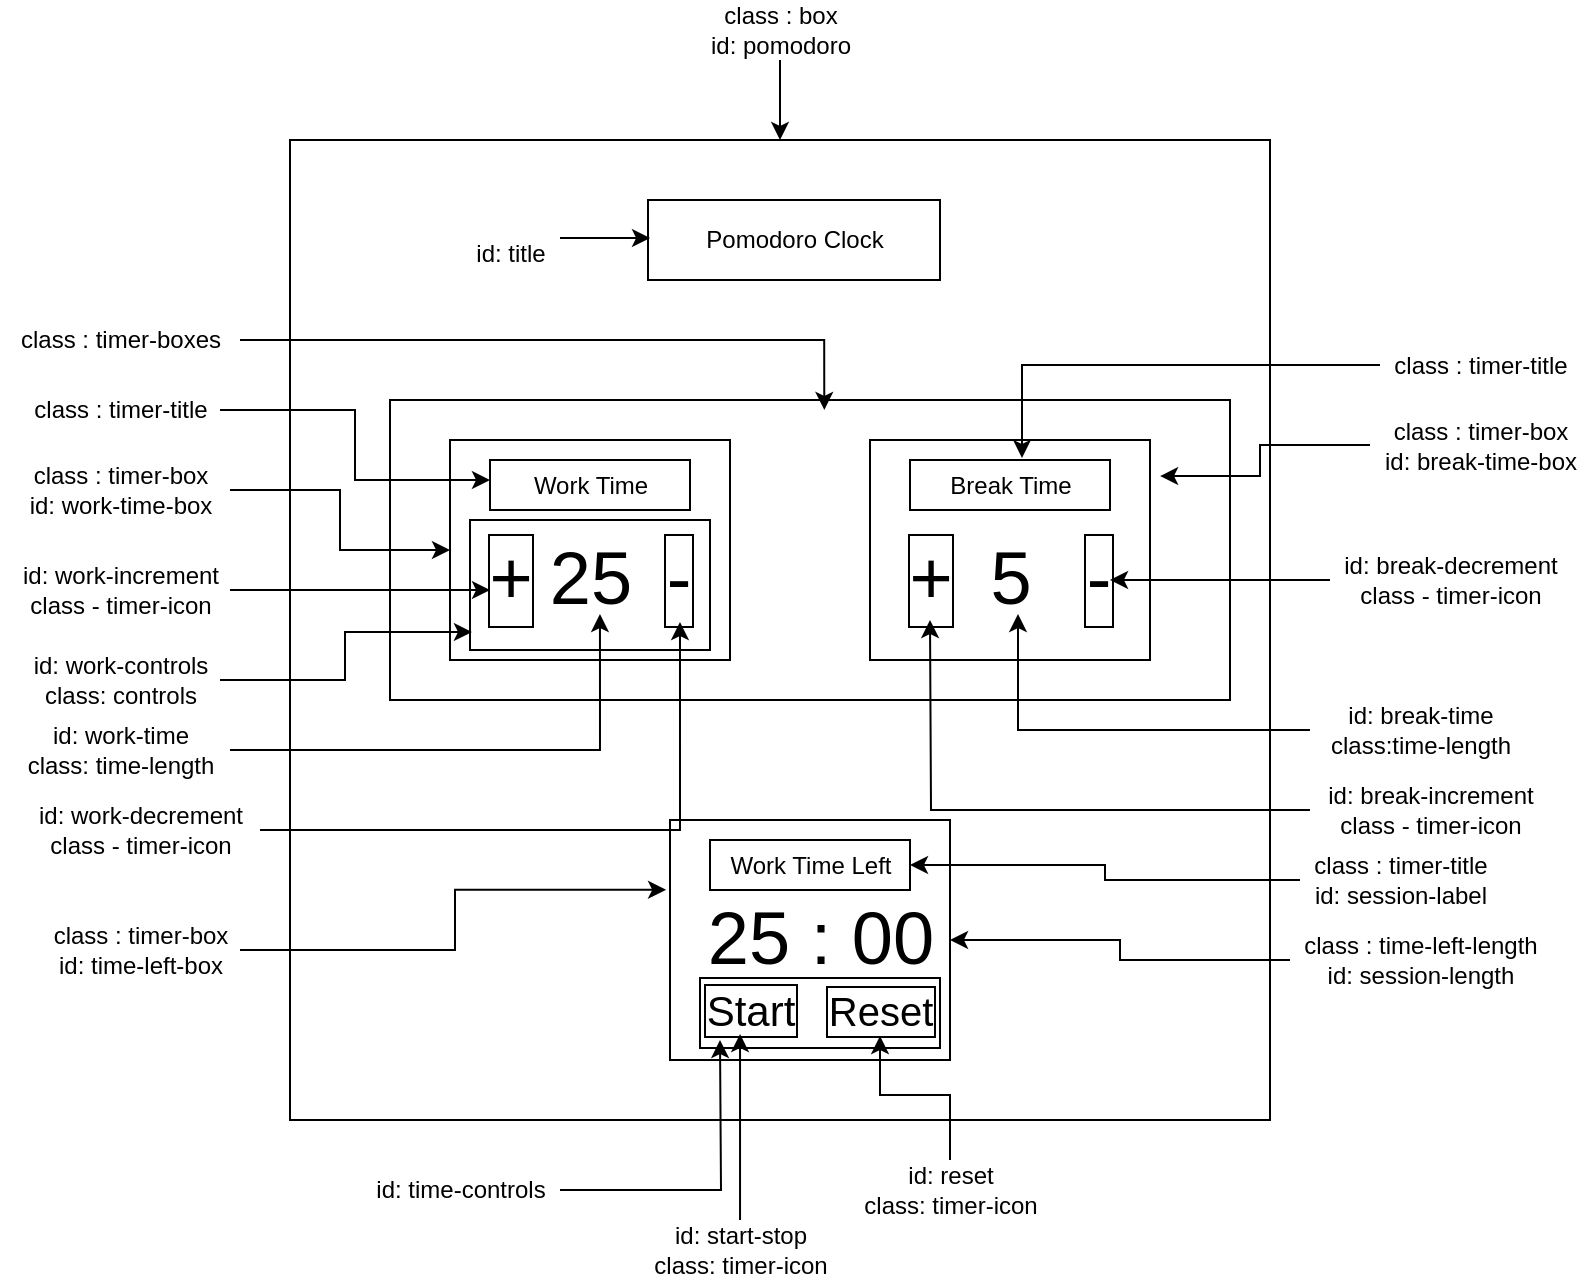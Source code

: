 <mxfile version="13.9.9" type="device"><diagram id="BOnUmsuCvi4wZu6JBNxZ" name="Page-1"><mxGraphModel dx="864" dy="494" grid="1" gridSize="10" guides="1" tooltips="1" connect="1" arrows="1" fold="1" page="1" pageScale="1" pageWidth="827" pageHeight="1169" math="0" shadow="0"><root><mxCell id="0"/><mxCell id="1" parent="0"/><mxCell id="-RkwUfSJmrKwmUS9zIzn-1" value="" style="whiteSpace=wrap;html=1;aspect=fixed;" parent="1" vertex="1"><mxGeometry x="180" y="80" width="490" height="490" as="geometry"/></mxCell><mxCell id="-RkwUfSJmrKwmUS9zIzn-48" value="" style="verticalLabelPosition=bottom;verticalAlign=top;html=1;shape=mxgraph.basic.rect;fillColor2=none;strokeWidth=1;size=20;indent=5;" parent="1" vertex="1"><mxGeometry x="370" y="420" width="140" height="120" as="geometry"/></mxCell><mxCell id="p0XEGqjKy50TlzNb_M1o-4" value="" style="rounded=0;whiteSpace=wrap;html=1;" parent="1" vertex="1"><mxGeometry x="385" y="499" width="120" height="35" as="geometry"/></mxCell><mxCell id="-RkwUfSJmrKwmUS9zIzn-7" value="" style="verticalLabelPosition=bottom;verticalAlign=top;html=1;shape=mxgraph.basic.rect;fillColor2=none;strokeWidth=1;size=20;indent=5;" parent="1" vertex="1"><mxGeometry x="230" y="210" width="420" height="150" as="geometry"/></mxCell><mxCell id="-RkwUfSJmrKwmUS9zIzn-8" value="" style="verticalLabelPosition=bottom;verticalAlign=top;html=1;shape=mxgraph.basic.rect;fillColor2=none;strokeWidth=1;size=20;indent=5;" parent="1" vertex="1"><mxGeometry x="260" y="230" width="140" height="110" as="geometry"/></mxCell><mxCell id="p0XEGqjKy50TlzNb_M1o-1" value="" style="rounded=0;whiteSpace=wrap;html=1;" parent="1" vertex="1"><mxGeometry x="270" y="270" width="120" height="65" as="geometry"/></mxCell><mxCell id="-RkwUfSJmrKwmUS9zIzn-66" style="edgeStyle=orthogonalEdgeStyle;rounded=0;orthogonalLoop=1;jettySize=auto;html=1;" parent="1" source="-RkwUfSJmrKwmUS9zIzn-2" target="-RkwUfSJmrKwmUS9zIzn-1" edge="1"><mxGeometry relative="1" as="geometry"/></mxCell><mxCell id="-RkwUfSJmrKwmUS9zIzn-2" value="class : box&lt;br&gt;id: pomodoro" style="text;html=1;resizable=0;autosize=1;align=center;verticalAlign=middle;points=[];fillColor=none;strokeColor=none;rounded=0;" parent="1" vertex="1"><mxGeometry x="380" y="10" width="90" height="30" as="geometry"/></mxCell><mxCell id="-RkwUfSJmrKwmUS9zIzn-4" value="Pomodoro Clock" style="verticalLabelPosition=middle;verticalAlign=middle;html=1;shape=mxgraph.basic.rect;fillColor2=none;strokeWidth=1;size=20;indent=5;labelPosition=center;align=center;" parent="1" vertex="1"><mxGeometry x="359" y="110" width="146" height="40" as="geometry"/></mxCell><mxCell id="-RkwUfSJmrKwmUS9zIzn-6" style="edgeStyle=orthogonalEdgeStyle;rounded=0;orthogonalLoop=1;jettySize=auto;html=1;entryX=0.007;entryY=0.475;entryDx=0;entryDy=0;entryPerimeter=0;" parent="1" source="-RkwUfSJmrKwmUS9zIzn-5" target="-RkwUfSJmrKwmUS9zIzn-4" edge="1"><mxGeometry relative="1" as="geometry"/></mxCell><mxCell id="-RkwUfSJmrKwmUS9zIzn-5" value="&lt;br&gt;id: title" style="text;html=1;resizable=0;autosize=1;align=center;verticalAlign=middle;points=[];fillColor=none;strokeColor=none;rounded=0;" parent="1" vertex="1"><mxGeometry x="265" y="114" width="50" height="30" as="geometry"/></mxCell><mxCell id="-RkwUfSJmrKwmUS9zIzn-10" style="edgeStyle=orthogonalEdgeStyle;rounded=0;orthogonalLoop=1;jettySize=auto;html=1;" parent="1" source="-RkwUfSJmrKwmUS9zIzn-9" target="-RkwUfSJmrKwmUS9zIzn-8" edge="1"><mxGeometry relative="1" as="geometry"/></mxCell><mxCell id="-RkwUfSJmrKwmUS9zIzn-9" value="class : timer-box&lt;br&gt;id: work-time-box" style="text;html=1;resizable=0;autosize=1;align=center;verticalAlign=middle;points=[];fillColor=none;strokeColor=none;rounded=0;" parent="1" vertex="1"><mxGeometry x="40" y="240" width="110" height="30" as="geometry"/></mxCell><mxCell id="-RkwUfSJmrKwmUS9zIzn-11" value="Work Time" style="verticalLabelPosition=middle;verticalAlign=middle;html=1;shape=mxgraph.basic.rect;fillColor2=none;strokeWidth=1;size=20;indent=5;labelPosition=center;align=center;" parent="1" vertex="1"><mxGeometry x="280" y="240" width="100" height="25" as="geometry"/></mxCell><mxCell id="-RkwUfSJmrKwmUS9zIzn-13" style="edgeStyle=orthogonalEdgeStyle;rounded=0;orthogonalLoop=1;jettySize=auto;html=1;entryX=0;entryY=0.4;entryDx=0;entryDy=0;entryPerimeter=0;" parent="1" source="-RkwUfSJmrKwmUS9zIzn-12" target="-RkwUfSJmrKwmUS9zIzn-11" edge="1"><mxGeometry relative="1" as="geometry"/></mxCell><mxCell id="-RkwUfSJmrKwmUS9zIzn-12" value="class : timer-title" style="text;html=1;resizable=0;autosize=1;align=center;verticalAlign=middle;points=[];fillColor=none;strokeColor=none;rounded=0;" parent="1" vertex="1"><mxGeometry x="45" y="205" width="100" height="20" as="geometry"/></mxCell><mxCell id="-RkwUfSJmrKwmUS9zIzn-16" value="&lt;font style=&quot;font-size: 37px&quot;&gt;+&lt;/font&gt;" style="text;html=1;resizable=0;autosize=1;align=center;verticalAlign=middle;points=[];fillColor=none;strokeColor=none;rounded=0;labelBorderColor=#000000;" parent="1" vertex="1"><mxGeometry x="270" y="285" width="40" height="30" as="geometry"/></mxCell><mxCell id="-RkwUfSJmrKwmUS9zIzn-17" value="&lt;font style=&quot;font-size: 37px&quot;&gt;-&lt;/font&gt;" style="text;html=1;resizable=0;autosize=1;align=center;verticalAlign=middle;points=[];fillColor=none;strokeColor=none;rounded=0;labelBorderColor=#000000;" parent="1" vertex="1"><mxGeometry x="359" y="285" width="30" height="30" as="geometry"/></mxCell><mxCell id="-RkwUfSJmrKwmUS9zIzn-18" value="&lt;font style=&quot;font-size: 37px&quot;&gt;25&lt;/font&gt;" style="text;html=1;resizable=0;autosize=1;align=center;verticalAlign=middle;points=[];fillColor=none;strokeColor=none;rounded=0;" parent="1" vertex="1"><mxGeometry x="300" y="285" width="60" height="30" as="geometry"/></mxCell><mxCell id="-RkwUfSJmrKwmUS9zIzn-24" style="edgeStyle=orthogonalEdgeStyle;rounded=0;orthogonalLoop=1;jettySize=auto;html=1;" parent="1" source="-RkwUfSJmrKwmUS9zIzn-21" edge="1"><mxGeometry relative="1" as="geometry"><mxPoint x="280" y="305" as="targetPoint"/></mxGeometry></mxCell><mxCell id="-RkwUfSJmrKwmUS9zIzn-21" value="id: work-increment&lt;br&gt;class - timer-icon" style="text;html=1;resizable=0;autosize=1;align=center;verticalAlign=middle;points=[];fillColor=none;strokeColor=none;rounded=0;" parent="1" vertex="1"><mxGeometry x="40" y="290" width="110" height="30" as="geometry"/></mxCell><mxCell id="-RkwUfSJmrKwmUS9zIzn-27" style="edgeStyle=orthogonalEdgeStyle;rounded=0;orthogonalLoop=1;jettySize=auto;html=1;entryX=0.583;entryY=1.067;entryDx=0;entryDy=0;entryPerimeter=0;" parent="1" source="-RkwUfSJmrKwmUS9zIzn-22" target="-RkwUfSJmrKwmUS9zIzn-18" edge="1"><mxGeometry relative="1" as="geometry"/></mxCell><mxCell id="-RkwUfSJmrKwmUS9zIzn-22" value="id: work-time&lt;br&gt;class: time-length" style="text;html=1;resizable=0;autosize=1;align=center;verticalAlign=middle;points=[];fillColor=none;strokeColor=none;rounded=0;" parent="1" vertex="1"><mxGeometry x="40" y="370" width="110" height="30" as="geometry"/></mxCell><mxCell id="-RkwUfSJmrKwmUS9zIzn-26" style="edgeStyle=orthogonalEdgeStyle;rounded=0;orthogonalLoop=1;jettySize=auto;html=1;entryX=0.533;entryY=1.2;entryDx=0;entryDy=0;entryPerimeter=0;" parent="1" source="-RkwUfSJmrKwmUS9zIzn-25" target="-RkwUfSJmrKwmUS9zIzn-17" edge="1"><mxGeometry relative="1" as="geometry"/></mxCell><mxCell id="-RkwUfSJmrKwmUS9zIzn-25" value="id: work-decrement&lt;br&gt;class - timer-icon" style="text;html=1;resizable=0;autosize=1;align=center;verticalAlign=middle;points=[];fillColor=none;strokeColor=none;rounded=0;" parent="1" vertex="1"><mxGeometry x="45" y="410" width="120" height="30" as="geometry"/></mxCell><mxCell id="-RkwUfSJmrKwmUS9zIzn-28" style="edgeStyle=orthogonalEdgeStyle;rounded=0;orthogonalLoop=1;jettySize=auto;html=1;exitX=0.5;exitY=1;exitDx=0;exitDy=0;" parent="1" source="-RkwUfSJmrKwmUS9zIzn-1" target="-RkwUfSJmrKwmUS9zIzn-1" edge="1"><mxGeometry relative="1" as="geometry"/></mxCell><mxCell id="-RkwUfSJmrKwmUS9zIzn-30" value="" style="verticalLabelPosition=bottom;verticalAlign=top;html=1;shape=mxgraph.basic.rect;fillColor2=none;strokeWidth=1;size=20;indent=5;" parent="1" vertex="1"><mxGeometry x="480" y="270" width="120" height="60" as="geometry"/></mxCell><mxCell id="-RkwUfSJmrKwmUS9zIzn-31" value="" style="verticalLabelPosition=bottom;verticalAlign=top;html=1;shape=mxgraph.basic.rect;fillColor2=none;strokeWidth=1;size=20;indent=5;" parent="1" vertex="1"><mxGeometry x="470" y="230" width="140" height="110" as="geometry"/></mxCell><mxCell id="-RkwUfSJmrKwmUS9zIzn-32" value="Break Time" style="verticalLabelPosition=middle;verticalAlign=middle;html=1;shape=mxgraph.basic.rect;fillColor2=none;strokeWidth=1;size=20;indent=5;labelPosition=center;align=center;" parent="1" vertex="1"><mxGeometry x="490" y="240" width="100" height="25" as="geometry"/></mxCell><mxCell id="-RkwUfSJmrKwmUS9zIzn-33" value="&lt;font style=&quot;font-size: 37px&quot;&gt;+&lt;/font&gt;" style="text;html=1;resizable=0;autosize=1;align=center;verticalAlign=middle;points=[];fillColor=none;strokeColor=none;rounded=0;labelBorderColor=#000000;" parent="1" vertex="1"><mxGeometry x="480" y="285" width="40" height="30" as="geometry"/></mxCell><mxCell id="-RkwUfSJmrKwmUS9zIzn-34" value="&lt;font style=&quot;font-size: 37px&quot;&gt;-&lt;/font&gt;" style="text;html=1;resizable=0;autosize=1;align=center;verticalAlign=middle;points=[];fillColor=none;strokeColor=none;rounded=0;labelBorderColor=#000000;" parent="1" vertex="1"><mxGeometry x="569" y="285" width="30" height="30" as="geometry"/></mxCell><mxCell id="-RkwUfSJmrKwmUS9zIzn-35" value="&lt;font style=&quot;font-size: 37px&quot;&gt;5&lt;/font&gt;" style="text;html=1;resizable=0;autosize=1;align=center;verticalAlign=middle;points=[];fillColor=none;strokeColor=none;rounded=0;" parent="1" vertex="1"><mxGeometry x="520" y="285" width="40" height="30" as="geometry"/></mxCell><mxCell id="-RkwUfSJmrKwmUS9zIzn-36" style="edgeStyle=orthogonalEdgeStyle;rounded=0;orthogonalLoop=1;jettySize=auto;html=1;exitX=0.5;exitY=1;exitDx=0;exitDy=0;" parent="1" edge="1"><mxGeometry relative="1" as="geometry"><mxPoint x="635" y="570" as="sourcePoint"/><mxPoint x="635" y="570" as="targetPoint"/></mxGeometry></mxCell><mxCell id="-RkwUfSJmrKwmUS9zIzn-43" style="edgeStyle=orthogonalEdgeStyle;rounded=0;orthogonalLoop=1;jettySize=auto;html=1;entryX=1.036;entryY=0.164;entryDx=0;entryDy=0;entryPerimeter=0;" parent="1" source="-RkwUfSJmrKwmUS9zIzn-37" target="-RkwUfSJmrKwmUS9zIzn-31" edge="1"><mxGeometry relative="1" as="geometry"/></mxCell><mxCell id="-RkwUfSJmrKwmUS9zIzn-37" value="class : timer-box&lt;br&gt;id: break-time-box" style="text;html=1;resizable=0;autosize=1;align=center;verticalAlign=middle;points=[];fillColor=none;strokeColor=none;rounded=0;" parent="1" vertex="1"><mxGeometry x="720" y="217.5" width="110" height="30" as="geometry"/></mxCell><mxCell id="-RkwUfSJmrKwmUS9zIzn-42" style="edgeStyle=orthogonalEdgeStyle;rounded=0;orthogonalLoop=1;jettySize=auto;html=1;entryX=0.56;entryY=-0.04;entryDx=0;entryDy=0;entryPerimeter=0;" parent="1" source="-RkwUfSJmrKwmUS9zIzn-38" target="-RkwUfSJmrKwmUS9zIzn-32" edge="1"><mxGeometry relative="1" as="geometry"/></mxCell><mxCell id="-RkwUfSJmrKwmUS9zIzn-38" value="class : timer-title" style="text;html=1;resizable=0;autosize=1;align=center;verticalAlign=middle;points=[];fillColor=none;strokeColor=none;rounded=0;" parent="1" vertex="1"><mxGeometry x="725" y="182.5" width="100" height="20" as="geometry"/></mxCell><mxCell id="-RkwUfSJmrKwmUS9zIzn-46" style="edgeStyle=orthogonalEdgeStyle;rounded=0;orthogonalLoop=1;jettySize=auto;html=1;" parent="1" source="-RkwUfSJmrKwmUS9zIzn-39" edge="1"><mxGeometry relative="1" as="geometry"><mxPoint x="500" y="320" as="targetPoint"/></mxGeometry></mxCell><mxCell id="-RkwUfSJmrKwmUS9zIzn-39" value="id: break-increment&lt;br&gt;class - timer-icon" style="text;html=1;resizable=0;autosize=1;align=center;verticalAlign=middle;points=[];fillColor=none;strokeColor=none;rounded=0;" parent="1" vertex="1"><mxGeometry x="690" y="400" width="120" height="30" as="geometry"/></mxCell><mxCell id="-RkwUfSJmrKwmUS9zIzn-44" style="edgeStyle=orthogonalEdgeStyle;rounded=0;orthogonalLoop=1;jettySize=auto;html=1;entryX=0.6;entryY=1.067;entryDx=0;entryDy=0;entryPerimeter=0;" parent="1" source="-RkwUfSJmrKwmUS9zIzn-40" target="-RkwUfSJmrKwmUS9zIzn-35" edge="1"><mxGeometry relative="1" as="geometry"/></mxCell><mxCell id="-RkwUfSJmrKwmUS9zIzn-40" value="id: break-time&lt;br&gt;class:time-length" style="text;html=1;resizable=0;autosize=1;align=center;verticalAlign=middle;points=[];fillColor=none;strokeColor=none;rounded=0;" parent="1" vertex="1"><mxGeometry x="690" y="360" width="110" height="30" as="geometry"/></mxCell><mxCell id="-RkwUfSJmrKwmUS9zIzn-45" style="edgeStyle=orthogonalEdgeStyle;rounded=0;orthogonalLoop=1;jettySize=auto;html=1;" parent="1" source="-RkwUfSJmrKwmUS9zIzn-41" edge="1"><mxGeometry relative="1" as="geometry"><mxPoint x="590" y="300" as="targetPoint"/></mxGeometry></mxCell><mxCell id="-RkwUfSJmrKwmUS9zIzn-41" value="id: break-decrement&lt;br&gt;class - timer-icon" style="text;html=1;resizable=0;autosize=1;align=center;verticalAlign=middle;points=[];fillColor=none;strokeColor=none;rounded=0;" parent="1" vertex="1"><mxGeometry x="700" y="285" width="120" height="30" as="geometry"/></mxCell><mxCell id="-RkwUfSJmrKwmUS9zIzn-49" value="Work Time Left" style="verticalLabelPosition=middle;verticalAlign=middle;html=1;shape=mxgraph.basic.rect;fillColor2=none;strokeWidth=1;size=20;indent=5;labelPosition=center;align=center;" parent="1" vertex="1"><mxGeometry x="390" y="430" width="100" height="25" as="geometry"/></mxCell><mxCell id="-RkwUfSJmrKwmUS9zIzn-50" value="&lt;font style=&quot;font-size: 21px&quot;&gt;Start&lt;/font&gt;" style="text;html=1;resizable=0;autosize=1;align=center;verticalAlign=middle;points=[];fillColor=none;strokeColor=none;rounded=0;labelBorderColor=#000000;" parent="1" vertex="1"><mxGeometry x="380" y="505" width="60" height="20" as="geometry"/></mxCell><mxCell id="-RkwUfSJmrKwmUS9zIzn-51" value="&lt;font style=&quot;font-size: 20px&quot;&gt;Reset&lt;/font&gt;" style="text;html=1;resizable=0;autosize=1;align=center;verticalAlign=middle;points=[];fillColor=none;strokeColor=none;rounded=0;labelBorderColor=#000000;" parent="1" vertex="1"><mxGeometry x="440" y="505" width="70" height="20" as="geometry"/></mxCell><mxCell id="-RkwUfSJmrKwmUS9zIzn-52" value="&lt;font style=&quot;font-size: 37px&quot;&gt;25 : 00&lt;/font&gt;" style="text;html=1;resizable=0;autosize=1;align=center;verticalAlign=middle;points=[];fillColor=none;strokeColor=none;rounded=0;" parent="1" vertex="1"><mxGeometry x="380" y="465" width="130" height="30" as="geometry"/></mxCell><mxCell id="-RkwUfSJmrKwmUS9zIzn-54" style="edgeStyle=orthogonalEdgeStyle;rounded=0;orthogonalLoop=1;jettySize=auto;html=1;" parent="1" source="-RkwUfSJmrKwmUS9zIzn-53" target="-RkwUfSJmrKwmUS9zIzn-49" edge="1"><mxGeometry relative="1" as="geometry"/></mxCell><mxCell id="-RkwUfSJmrKwmUS9zIzn-53" value="class : timer-title&lt;br&gt;id: session-label" style="text;html=1;resizable=0;autosize=1;align=center;verticalAlign=middle;points=[];fillColor=none;strokeColor=none;rounded=0;" parent="1" vertex="1"><mxGeometry x="685" y="435" width="100" height="30" as="geometry"/></mxCell><mxCell id="-RkwUfSJmrKwmUS9zIzn-56" style="edgeStyle=orthogonalEdgeStyle;rounded=0;orthogonalLoop=1;jettySize=auto;html=1;entryX=-0.014;entryY=0.291;entryDx=0;entryDy=0;entryPerimeter=0;" parent="1" source="-RkwUfSJmrKwmUS9zIzn-55" target="-RkwUfSJmrKwmUS9zIzn-48" edge="1"><mxGeometry relative="1" as="geometry"/></mxCell><mxCell id="-RkwUfSJmrKwmUS9zIzn-55" value="class : timer-box&lt;br&gt;id: time-left-box" style="text;html=1;resizable=0;autosize=1;align=center;verticalAlign=middle;points=[];fillColor=none;strokeColor=none;rounded=0;" parent="1" vertex="1"><mxGeometry x="55" y="470" width="100" height="30" as="geometry"/></mxCell><mxCell id="-RkwUfSJmrKwmUS9zIzn-58" style="edgeStyle=orthogonalEdgeStyle;rounded=0;orthogonalLoop=1;jettySize=auto;html=1;" parent="1" source="-RkwUfSJmrKwmUS9zIzn-57" target="-RkwUfSJmrKwmUS9zIzn-52" edge="1"><mxGeometry relative="1" as="geometry"/></mxCell><mxCell id="-RkwUfSJmrKwmUS9zIzn-57" value="class : time-left-length&lt;br&gt;id: session-length" style="text;html=1;resizable=0;autosize=1;align=center;verticalAlign=middle;points=[];fillColor=none;strokeColor=none;rounded=0;" parent="1" vertex="1"><mxGeometry x="680" y="475" width="130" height="30" as="geometry"/></mxCell><mxCell id="-RkwUfSJmrKwmUS9zIzn-60" style="edgeStyle=orthogonalEdgeStyle;rounded=0;orthogonalLoop=1;jettySize=auto;html=1;entryX=0.5;entryY=1.15;entryDx=0;entryDy=0;entryPerimeter=0;" parent="1" source="-RkwUfSJmrKwmUS9zIzn-59" target="-RkwUfSJmrKwmUS9zIzn-51" edge="1"><mxGeometry relative="1" as="geometry"/></mxCell><mxCell id="-RkwUfSJmrKwmUS9zIzn-59" value="id: reset&lt;br&gt;class: timer-icon" style="text;html=1;resizable=0;autosize=1;align=center;verticalAlign=middle;points=[];fillColor=none;strokeColor=none;rounded=0;" parent="1" vertex="1"><mxGeometry x="460" y="590" width="100" height="30" as="geometry"/></mxCell><mxCell id="-RkwUfSJmrKwmUS9zIzn-62" style="edgeStyle=orthogonalEdgeStyle;rounded=0;orthogonalLoop=1;jettySize=auto;html=1;entryX=0.417;entryY=1.1;entryDx=0;entryDy=0;entryPerimeter=0;" parent="1" source="-RkwUfSJmrKwmUS9zIzn-61" target="-RkwUfSJmrKwmUS9zIzn-50" edge="1"><mxGeometry relative="1" as="geometry"/></mxCell><mxCell id="-RkwUfSJmrKwmUS9zIzn-61" value="id: start-stop&lt;br&gt;class: timer-icon" style="text;html=1;resizable=0;autosize=1;align=center;verticalAlign=middle;points=[];fillColor=none;strokeColor=none;rounded=0;" parent="1" vertex="1"><mxGeometry x="355" y="620" width="100" height="30" as="geometry"/></mxCell><mxCell id="-RkwUfSJmrKwmUS9zIzn-64" style="edgeStyle=orthogonalEdgeStyle;rounded=0;orthogonalLoop=1;jettySize=auto;html=1;entryX=0.517;entryY=0.033;entryDx=0;entryDy=0;entryPerimeter=0;" parent="1" source="-RkwUfSJmrKwmUS9zIzn-63" target="-RkwUfSJmrKwmUS9zIzn-7" edge="1"><mxGeometry relative="1" as="geometry"/></mxCell><mxCell id="-RkwUfSJmrKwmUS9zIzn-63" value="class : timer-boxes" style="text;html=1;resizable=0;autosize=1;align=center;verticalAlign=middle;points=[];fillColor=none;strokeColor=none;rounded=0;" parent="1" vertex="1"><mxGeometry x="35" y="170" width="120" height="20" as="geometry"/></mxCell><mxCell id="p0XEGqjKy50TlzNb_M1o-3" style="edgeStyle=orthogonalEdgeStyle;rounded=0;orthogonalLoop=1;jettySize=auto;html=1;entryX=0.008;entryY=0.862;entryDx=0;entryDy=0;entryPerimeter=0;" parent="1" source="p0XEGqjKy50TlzNb_M1o-2" target="p0XEGqjKy50TlzNb_M1o-1" edge="1"><mxGeometry relative="1" as="geometry"/></mxCell><mxCell id="p0XEGqjKy50TlzNb_M1o-2" value="id: work-controls&lt;br&gt;class: controls" style="text;html=1;resizable=0;autosize=1;align=center;verticalAlign=middle;points=[];fillColor=none;strokeColor=none;rounded=0;" parent="1" vertex="1"><mxGeometry x="45" y="335" width="100" height="30" as="geometry"/></mxCell><mxCell id="p0XEGqjKy50TlzNb_M1o-7" style="edgeStyle=orthogonalEdgeStyle;rounded=0;orthogonalLoop=1;jettySize=auto;html=1;" parent="1" source="p0XEGqjKy50TlzNb_M1o-5" edge="1"><mxGeometry relative="1" as="geometry"><mxPoint x="395" y="530" as="targetPoint"/></mxGeometry></mxCell><mxCell id="p0XEGqjKy50TlzNb_M1o-5" value="id: time-controls" style="text;html=1;resizable=0;autosize=1;align=center;verticalAlign=middle;points=[];fillColor=none;strokeColor=none;rounded=0;" parent="1" vertex="1"><mxGeometry x="215" y="595" width="100" height="20" as="geometry"/></mxCell></root></mxGraphModel></diagram></mxfile>